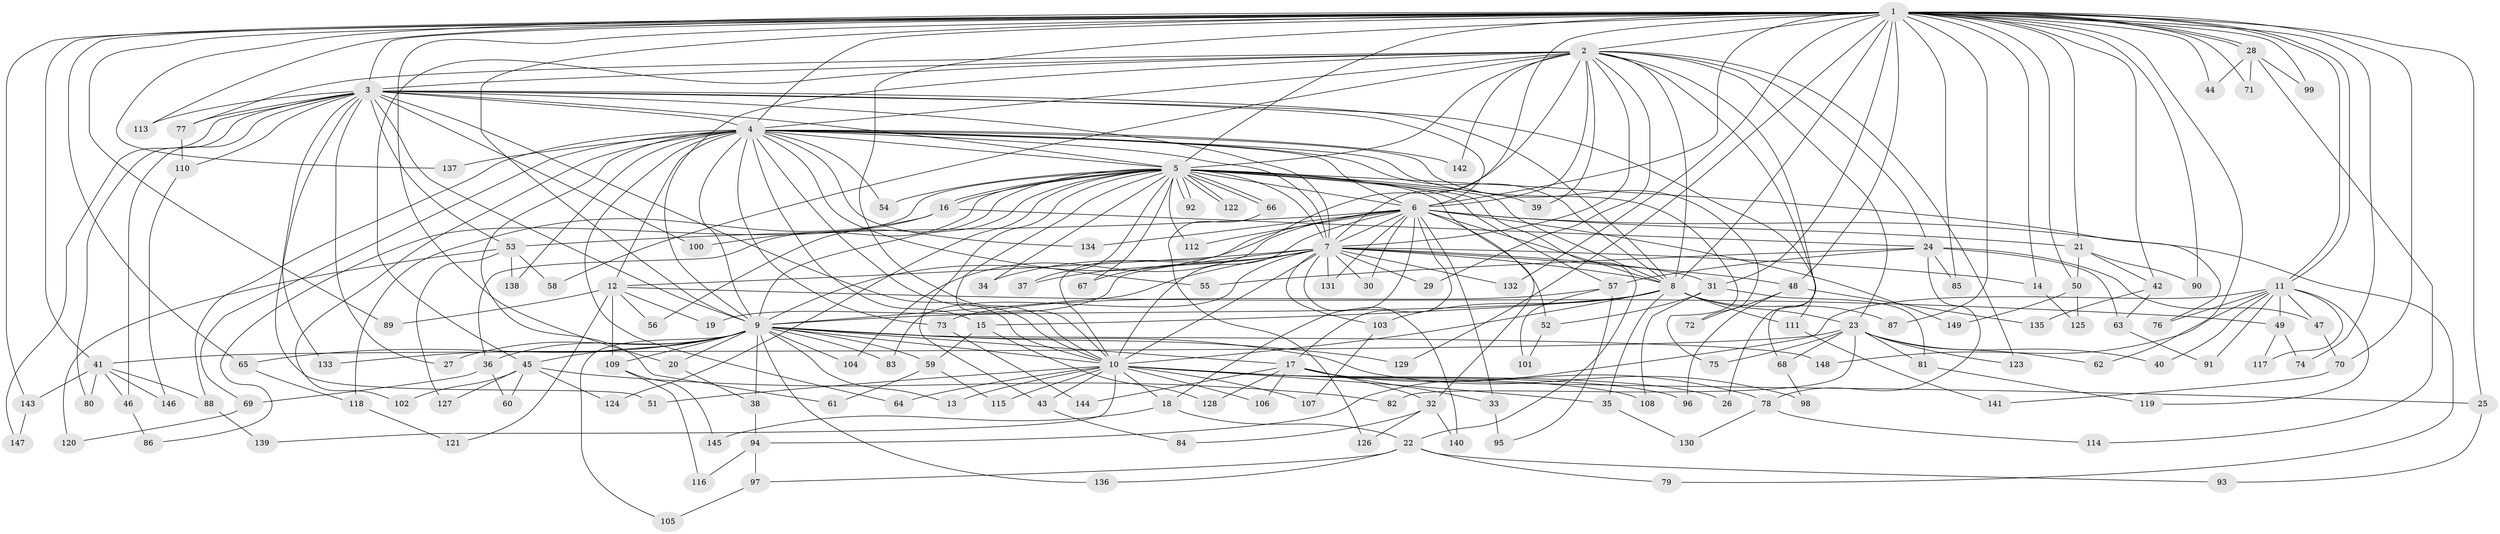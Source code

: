// Generated by graph-tools (version 1.1) at 2025/25/03/09/25 03:25:40]
// undirected, 149 vertices, 323 edges
graph export_dot {
graph [start="1"]
  node [color=gray90,style=filled];
  1;
  2;
  3;
  4;
  5;
  6;
  7;
  8;
  9;
  10;
  11;
  12;
  13;
  14;
  15;
  16;
  17;
  18;
  19;
  20;
  21;
  22;
  23;
  24;
  25;
  26;
  27;
  28;
  29;
  30;
  31;
  32;
  33;
  34;
  35;
  36;
  37;
  38;
  39;
  40;
  41;
  42;
  43;
  44;
  45;
  46;
  47;
  48;
  49;
  50;
  51;
  52;
  53;
  54;
  55;
  56;
  57;
  58;
  59;
  60;
  61;
  62;
  63;
  64;
  65;
  66;
  67;
  68;
  69;
  70;
  71;
  72;
  73;
  74;
  75;
  76;
  77;
  78;
  79;
  80;
  81;
  82;
  83;
  84;
  85;
  86;
  87;
  88;
  89;
  90;
  91;
  92;
  93;
  94;
  95;
  96;
  97;
  98;
  99;
  100;
  101;
  102;
  103;
  104;
  105;
  106;
  107;
  108;
  109;
  110;
  111;
  112;
  113;
  114;
  115;
  116;
  117;
  118;
  119;
  120;
  121;
  122;
  123;
  124;
  125;
  126;
  127;
  128;
  129;
  130;
  131;
  132;
  133;
  134;
  135;
  136;
  137;
  138;
  139;
  140;
  141;
  142;
  143;
  144;
  145;
  146;
  147;
  148;
  149;
  1 -- 2;
  1 -- 3;
  1 -- 4;
  1 -- 5;
  1 -- 6;
  1 -- 7;
  1 -- 8;
  1 -- 9;
  1 -- 10;
  1 -- 11;
  1 -- 11;
  1 -- 14;
  1 -- 20;
  1 -- 21;
  1 -- 25;
  1 -- 28;
  1 -- 28;
  1 -- 31;
  1 -- 41;
  1 -- 42;
  1 -- 44;
  1 -- 48;
  1 -- 50;
  1 -- 62;
  1 -- 65;
  1 -- 70;
  1 -- 71;
  1 -- 74;
  1 -- 85;
  1 -- 87;
  1 -- 89;
  1 -- 90;
  1 -- 99;
  1 -- 113;
  1 -- 129;
  1 -- 132;
  1 -- 137;
  1 -- 143;
  2 -- 3;
  2 -- 4;
  2 -- 5;
  2 -- 6;
  2 -- 7;
  2 -- 8;
  2 -- 9;
  2 -- 10;
  2 -- 23;
  2 -- 24;
  2 -- 26;
  2 -- 29;
  2 -- 39;
  2 -- 45;
  2 -- 58;
  2 -- 68;
  2 -- 77;
  2 -- 123;
  2 -- 142;
  3 -- 4;
  3 -- 5;
  3 -- 6;
  3 -- 7;
  3 -- 8;
  3 -- 9;
  3 -- 10;
  3 -- 27;
  3 -- 46;
  3 -- 51;
  3 -- 53;
  3 -- 77;
  3 -- 80;
  3 -- 100;
  3 -- 110;
  3 -- 111;
  3 -- 113;
  3 -- 133;
  3 -- 147;
  4 -- 5;
  4 -- 6;
  4 -- 7;
  4 -- 8;
  4 -- 9;
  4 -- 10;
  4 -- 12;
  4 -- 15;
  4 -- 54;
  4 -- 55;
  4 -- 61;
  4 -- 64;
  4 -- 69;
  4 -- 72;
  4 -- 73;
  4 -- 75;
  4 -- 88;
  4 -- 102;
  4 -- 134;
  4 -- 137;
  4 -- 138;
  4 -- 142;
  5 -- 6;
  5 -- 7;
  5 -- 8;
  5 -- 9;
  5 -- 10;
  5 -- 16;
  5 -- 16;
  5 -- 22;
  5 -- 32;
  5 -- 34;
  5 -- 36;
  5 -- 37;
  5 -- 39;
  5 -- 43;
  5 -- 54;
  5 -- 56;
  5 -- 57;
  5 -- 66;
  5 -- 66;
  5 -- 67;
  5 -- 76;
  5 -- 86;
  5 -- 92;
  5 -- 92;
  5 -- 112;
  5 -- 122;
  5 -- 122;
  5 -- 124;
  6 -- 7;
  6 -- 8;
  6 -- 9;
  6 -- 10;
  6 -- 17;
  6 -- 18;
  6 -- 21;
  6 -- 30;
  6 -- 33;
  6 -- 52;
  6 -- 53;
  6 -- 79;
  6 -- 104;
  6 -- 112;
  6 -- 131;
  6 -- 134;
  6 -- 149;
  7 -- 8;
  7 -- 9;
  7 -- 10;
  7 -- 12;
  7 -- 14;
  7 -- 19;
  7 -- 29;
  7 -- 30;
  7 -- 31;
  7 -- 34;
  7 -- 37;
  7 -- 48;
  7 -- 67;
  7 -- 83;
  7 -- 103;
  7 -- 131;
  7 -- 132;
  7 -- 140;
  8 -- 9;
  8 -- 10;
  8 -- 15;
  8 -- 23;
  8 -- 35;
  8 -- 87;
  8 -- 103;
  8 -- 111;
  9 -- 10;
  9 -- 13;
  9 -- 17;
  9 -- 20;
  9 -- 27;
  9 -- 36;
  9 -- 38;
  9 -- 45;
  9 -- 59;
  9 -- 65;
  9 -- 83;
  9 -- 98;
  9 -- 104;
  9 -- 105;
  9 -- 109;
  9 -- 129;
  9 -- 133;
  9 -- 136;
  9 -- 148;
  10 -- 13;
  10 -- 18;
  10 -- 25;
  10 -- 26;
  10 -- 35;
  10 -- 43;
  10 -- 51;
  10 -- 64;
  10 -- 96;
  10 -- 106;
  10 -- 107;
  10 -- 108;
  10 -- 115;
  10 -- 139;
  11 -- 40;
  11 -- 47;
  11 -- 49;
  11 -- 76;
  11 -- 91;
  11 -- 94;
  11 -- 117;
  11 -- 119;
  11 -- 148;
  12 -- 19;
  12 -- 49;
  12 -- 56;
  12 -- 89;
  12 -- 109;
  12 -- 121;
  14 -- 125;
  15 -- 59;
  15 -- 128;
  16 -- 24;
  16 -- 100;
  16 -- 118;
  17 -- 32;
  17 -- 33;
  17 -- 78;
  17 -- 106;
  17 -- 128;
  17 -- 144;
  18 -- 22;
  18 -- 145;
  20 -- 38;
  21 -- 42;
  21 -- 50;
  21 -- 90;
  22 -- 79;
  22 -- 93;
  22 -- 97;
  22 -- 136;
  23 -- 40;
  23 -- 41;
  23 -- 62;
  23 -- 68;
  23 -- 75;
  23 -- 81;
  23 -- 82;
  23 -- 123;
  24 -- 47;
  24 -- 55;
  24 -- 57;
  24 -- 63;
  24 -- 78;
  24 -- 85;
  25 -- 93;
  28 -- 44;
  28 -- 71;
  28 -- 99;
  28 -- 114;
  31 -- 52;
  31 -- 81;
  31 -- 108;
  32 -- 84;
  32 -- 126;
  32 -- 140;
  33 -- 95;
  35 -- 130;
  36 -- 60;
  36 -- 69;
  38 -- 94;
  41 -- 46;
  41 -- 80;
  41 -- 88;
  41 -- 143;
  41 -- 146;
  42 -- 63;
  42 -- 135;
  43 -- 84;
  45 -- 60;
  45 -- 82;
  45 -- 102;
  45 -- 124;
  45 -- 127;
  46 -- 86;
  47 -- 70;
  48 -- 72;
  48 -- 96;
  48 -- 135;
  49 -- 74;
  49 -- 117;
  50 -- 125;
  50 -- 149;
  52 -- 101;
  53 -- 58;
  53 -- 120;
  53 -- 127;
  53 -- 138;
  57 -- 73;
  57 -- 95;
  57 -- 101;
  59 -- 61;
  59 -- 115;
  63 -- 91;
  65 -- 118;
  66 -- 126;
  68 -- 98;
  69 -- 120;
  70 -- 141;
  73 -- 144;
  77 -- 110;
  78 -- 114;
  78 -- 130;
  81 -- 119;
  88 -- 139;
  94 -- 97;
  94 -- 116;
  97 -- 105;
  103 -- 107;
  109 -- 116;
  109 -- 145;
  110 -- 146;
  111 -- 141;
  118 -- 121;
  143 -- 147;
}

